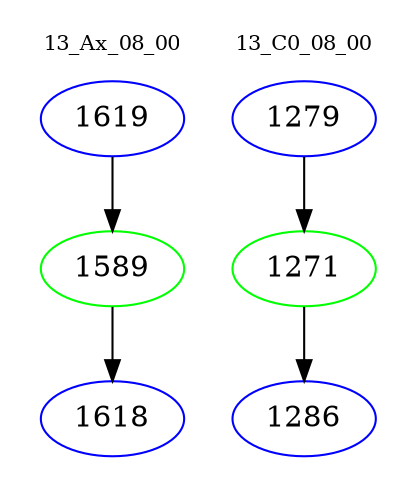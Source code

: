 digraph{
subgraph cluster_0 {
color = white
label = "13_Ax_08_00";
fontsize=10;
T0_1619 [label="1619", color="blue"]
T0_1619 -> T0_1589 [color="black"]
T0_1589 [label="1589", color="green"]
T0_1589 -> T0_1618 [color="black"]
T0_1618 [label="1618", color="blue"]
}
subgraph cluster_1 {
color = white
label = "13_C0_08_00";
fontsize=10;
T1_1279 [label="1279", color="blue"]
T1_1279 -> T1_1271 [color="black"]
T1_1271 [label="1271", color="green"]
T1_1271 -> T1_1286 [color="black"]
T1_1286 [label="1286", color="blue"]
}
}
